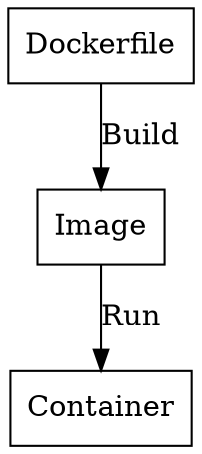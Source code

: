 digraph {
    a [label=Dockerfile, shape=box]
    b [label=Image, shape=box]
    c [label=Container, shape=box]

    a -> b [label=Build]
    b -> c [label=Run]
}
